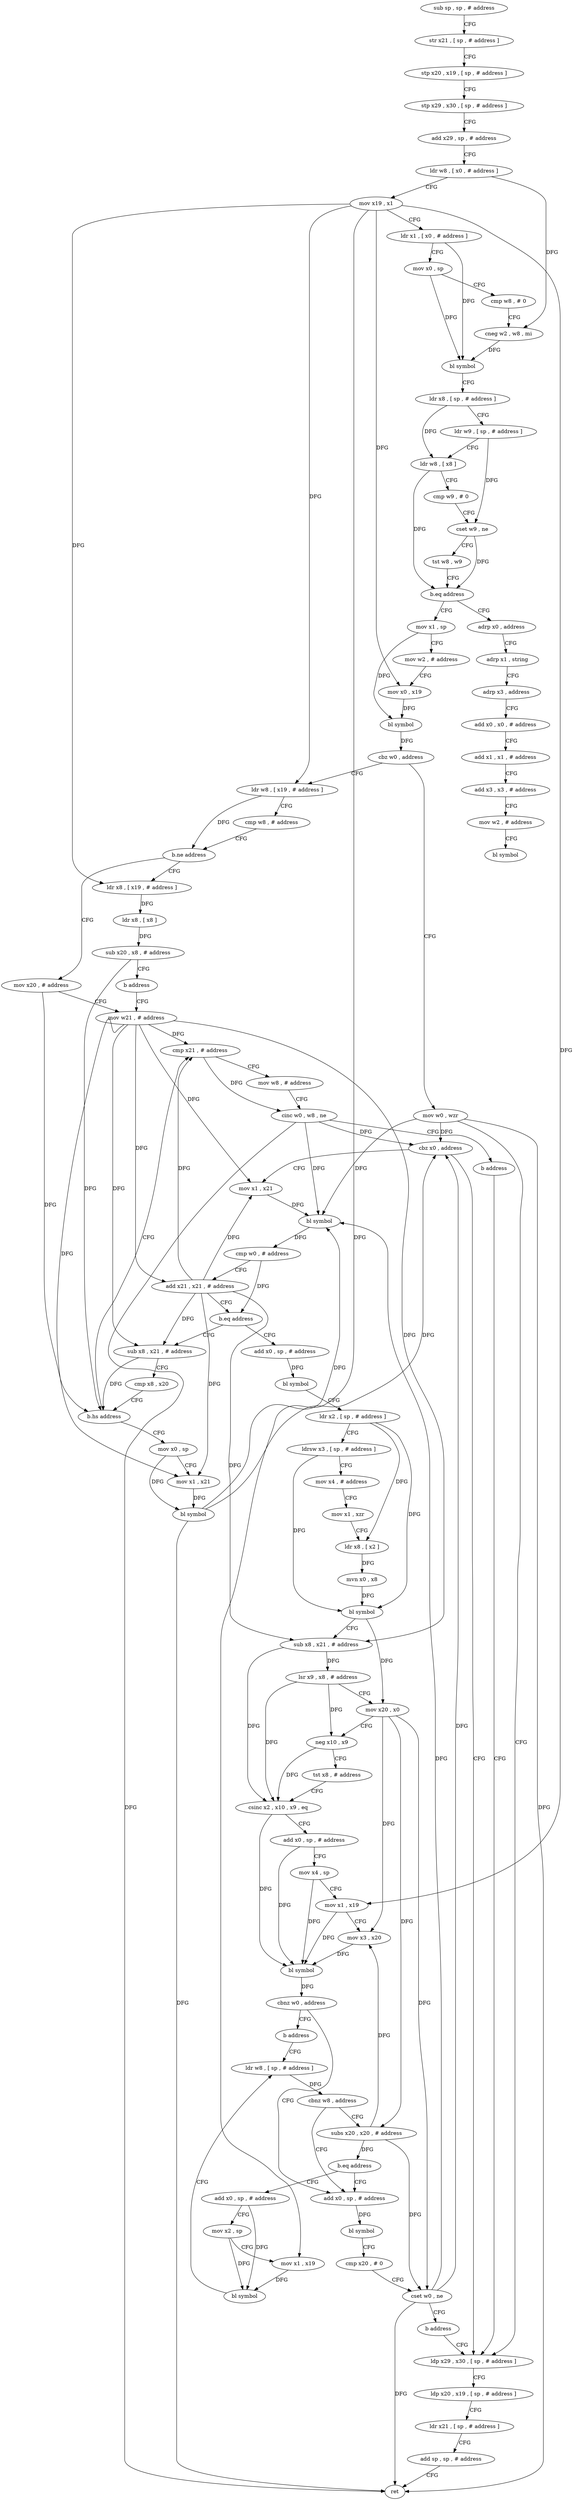 digraph "func" {
"4235796" [label = "sub sp , sp , # address" ]
"4235800" [label = "str x21 , [ sp , # address ]" ]
"4235804" [label = "stp x20 , x19 , [ sp , # address ]" ]
"4235808" [label = "stp x29 , x30 , [ sp , # address ]" ]
"4235812" [label = "add x29 , sp , # address" ]
"4235816" [label = "ldr w8 , [ x0 , # address ]" ]
"4235820" [label = "mov x19 , x1" ]
"4235824" [label = "ldr x1 , [ x0 , # address ]" ]
"4235828" [label = "mov x0 , sp" ]
"4235832" [label = "cmp w8 , # 0" ]
"4235836" [label = "cneg w2 , w8 , mi" ]
"4235840" [label = "bl symbol" ]
"4235844" [label = "ldr x8 , [ sp , # address ]" ]
"4235848" [label = "ldr w9 , [ sp , # address ]" ]
"4235852" [label = "ldr w8 , [ x8 ]" ]
"4235856" [label = "cmp w9 , # 0" ]
"4235860" [label = "cset w9 , ne" ]
"4235864" [label = "tst w8 , w9" ]
"4235868" [label = "b.eq address" ]
"4236156" [label = "adrp x0 , address" ]
"4235872" [label = "mov x1 , sp" ]
"4236160" [label = "adrp x1 , string" ]
"4236164" [label = "adrp x3 , address" ]
"4236168" [label = "add x0 , x0 , # address" ]
"4236172" [label = "add x1 , x1 , # address" ]
"4236176" [label = "add x3 , x3 , # address" ]
"4236180" [label = "mov w2 , # address" ]
"4236184" [label = "bl symbol" ]
"4235876" [label = "mov w2 , # address" ]
"4235880" [label = "mov x0 , x19" ]
"4235884" [label = "bl symbol" ]
"4235888" [label = "cbz w0 , address" ]
"4235916" [label = "ldr w8 , [ x19 , # address ]" ]
"4235892" [label = "mov w0 , wzr" ]
"4235920" [label = "cmp w8 , # address" ]
"4235924" [label = "b.ne address" ]
"4235944" [label = "mov x20 , # address" ]
"4235928" [label = "ldr x8 , [ x19 , # address ]" ]
"4235896" [label = "ldp x29 , x30 , [ sp , # address ]" ]
"4235948" [label = "mov w21 , # address" ]
"4235932" [label = "ldr x8 , [ x8 ]" ]
"4235936" [label = "sub x20 , x8 , # address" ]
"4235940" [label = "b address" ]
"4236140" [label = "cmp x21 , # address" ]
"4236144" [label = "mov w8 , # address" ]
"4236148" [label = "cinc w0 , w8 , ne" ]
"4236152" [label = "b address" ]
"4235964" [label = "mov x0 , sp" ]
"4235968" [label = "mov x1 , x21" ]
"4235972" [label = "bl symbol" ]
"4235976" [label = "cbz x0 , address" ]
"4235980" [label = "mov x1 , x21" ]
"4235952" [label = "sub x8 , x21 , # address" ]
"4235900" [label = "ldp x20 , x19 , [ sp , # address ]" ]
"4235904" [label = "ldr x21 , [ sp , # address ]" ]
"4235908" [label = "add sp , sp , # address" ]
"4235912" [label = "ret" ]
"4235984" [label = "bl symbol" ]
"4235988" [label = "cmp w0 , # address" ]
"4235992" [label = "add x21 , x21 , # address" ]
"4235996" [label = "b.eq address" ]
"4236000" [label = "add x0 , sp , # address" ]
"4235956" [label = "cmp x8 , x20" ]
"4235960" [label = "b.hs address" ]
"4236004" [label = "bl symbol" ]
"4236008" [label = "ldr x2 , [ sp , # address ]" ]
"4236012" [label = "ldrsw x3 , [ sp , # address ]" ]
"4236016" [label = "mov x4 , # address" ]
"4236020" [label = "mov x1 , xzr" ]
"4236024" [label = "ldr x8 , [ x2 ]" ]
"4236028" [label = "mvn x0 , x8" ]
"4236032" [label = "bl symbol" ]
"4236036" [label = "sub x8 , x21 , # address" ]
"4236040" [label = "lsr x9 , x8 , # address" ]
"4236044" [label = "mov x20 , x0" ]
"4236048" [label = "neg x10 , x9" ]
"4236052" [label = "tst x8 , # address" ]
"4236056" [label = "csinc x2 , x10 , x9 , eq" ]
"4236060" [label = "add x0 , sp , # address" ]
"4236064" [label = "mov x4 , sp" ]
"4236068" [label = "mov x1 , x19" ]
"4236072" [label = "mov x3 , x20" ]
"4236076" [label = "bl symbol" ]
"4236080" [label = "cbnz w0 , address" ]
"4236120" [label = "add x0 , sp , # address" ]
"4236084" [label = "b address" ]
"4236124" [label = "bl symbol" ]
"4236128" [label = "cmp x20 , # 0" ]
"4236132" [label = "cset w0 , ne" ]
"4236136" [label = "b address" ]
"4236112" [label = "ldr w8 , [ sp , # address ]" ]
"4236116" [label = "cbnz w8 , address" ]
"4236088" [label = "subs x20 , x20 , # address" ]
"4236092" [label = "b.eq address" ]
"4236096" [label = "add x0 , sp , # address" ]
"4236100" [label = "mov x2 , sp" ]
"4236104" [label = "mov x1 , x19" ]
"4236108" [label = "bl symbol" ]
"4235796" -> "4235800" [ label = "CFG" ]
"4235800" -> "4235804" [ label = "CFG" ]
"4235804" -> "4235808" [ label = "CFG" ]
"4235808" -> "4235812" [ label = "CFG" ]
"4235812" -> "4235816" [ label = "CFG" ]
"4235816" -> "4235820" [ label = "CFG" ]
"4235816" -> "4235836" [ label = "DFG" ]
"4235820" -> "4235824" [ label = "CFG" ]
"4235820" -> "4235880" [ label = "DFG" ]
"4235820" -> "4235916" [ label = "DFG" ]
"4235820" -> "4235928" [ label = "DFG" ]
"4235820" -> "4236068" [ label = "DFG" ]
"4235820" -> "4236104" [ label = "DFG" ]
"4235824" -> "4235828" [ label = "CFG" ]
"4235824" -> "4235840" [ label = "DFG" ]
"4235828" -> "4235832" [ label = "CFG" ]
"4235828" -> "4235840" [ label = "DFG" ]
"4235832" -> "4235836" [ label = "CFG" ]
"4235836" -> "4235840" [ label = "DFG" ]
"4235840" -> "4235844" [ label = "CFG" ]
"4235844" -> "4235848" [ label = "CFG" ]
"4235844" -> "4235852" [ label = "DFG" ]
"4235848" -> "4235852" [ label = "CFG" ]
"4235848" -> "4235860" [ label = "DFG" ]
"4235852" -> "4235856" [ label = "CFG" ]
"4235852" -> "4235868" [ label = "DFG" ]
"4235856" -> "4235860" [ label = "CFG" ]
"4235860" -> "4235864" [ label = "CFG" ]
"4235860" -> "4235868" [ label = "DFG" ]
"4235864" -> "4235868" [ label = "CFG" ]
"4235868" -> "4236156" [ label = "CFG" ]
"4235868" -> "4235872" [ label = "CFG" ]
"4236156" -> "4236160" [ label = "CFG" ]
"4235872" -> "4235876" [ label = "CFG" ]
"4235872" -> "4235884" [ label = "DFG" ]
"4236160" -> "4236164" [ label = "CFG" ]
"4236164" -> "4236168" [ label = "CFG" ]
"4236168" -> "4236172" [ label = "CFG" ]
"4236172" -> "4236176" [ label = "CFG" ]
"4236176" -> "4236180" [ label = "CFG" ]
"4236180" -> "4236184" [ label = "CFG" ]
"4235876" -> "4235880" [ label = "CFG" ]
"4235880" -> "4235884" [ label = "DFG" ]
"4235884" -> "4235888" [ label = "DFG" ]
"4235888" -> "4235916" [ label = "CFG" ]
"4235888" -> "4235892" [ label = "CFG" ]
"4235916" -> "4235920" [ label = "CFG" ]
"4235916" -> "4235924" [ label = "DFG" ]
"4235892" -> "4235896" [ label = "CFG" ]
"4235892" -> "4235912" [ label = "DFG" ]
"4235892" -> "4235976" [ label = "DFG" ]
"4235892" -> "4235984" [ label = "DFG" ]
"4235920" -> "4235924" [ label = "CFG" ]
"4235924" -> "4235944" [ label = "CFG" ]
"4235924" -> "4235928" [ label = "CFG" ]
"4235944" -> "4235948" [ label = "CFG" ]
"4235944" -> "4235960" [ label = "DFG" ]
"4235928" -> "4235932" [ label = "DFG" ]
"4235896" -> "4235900" [ label = "CFG" ]
"4235948" -> "4235952" [ label = "DFG" ]
"4235948" -> "4236140" [ label = "DFG" ]
"4235948" -> "4235968" [ label = "DFG" ]
"4235948" -> "4235980" [ label = "DFG" ]
"4235948" -> "4235992" [ label = "DFG" ]
"4235948" -> "4236036" [ label = "DFG" ]
"4235932" -> "4235936" [ label = "DFG" ]
"4235936" -> "4235940" [ label = "CFG" ]
"4235936" -> "4235960" [ label = "DFG" ]
"4235940" -> "4235948" [ label = "CFG" ]
"4236140" -> "4236144" [ label = "CFG" ]
"4236140" -> "4236148" [ label = "DFG" ]
"4236144" -> "4236148" [ label = "CFG" ]
"4236148" -> "4236152" [ label = "CFG" ]
"4236148" -> "4235976" [ label = "DFG" ]
"4236148" -> "4235912" [ label = "DFG" ]
"4236148" -> "4235984" [ label = "DFG" ]
"4236152" -> "4235896" [ label = "CFG" ]
"4235964" -> "4235968" [ label = "CFG" ]
"4235964" -> "4235972" [ label = "DFG" ]
"4235968" -> "4235972" [ label = "DFG" ]
"4235972" -> "4235976" [ label = "DFG" ]
"4235972" -> "4235912" [ label = "DFG" ]
"4235972" -> "4235984" [ label = "DFG" ]
"4235976" -> "4235896" [ label = "CFG" ]
"4235976" -> "4235980" [ label = "CFG" ]
"4235980" -> "4235984" [ label = "DFG" ]
"4235952" -> "4235956" [ label = "CFG" ]
"4235952" -> "4235960" [ label = "DFG" ]
"4235900" -> "4235904" [ label = "CFG" ]
"4235904" -> "4235908" [ label = "CFG" ]
"4235908" -> "4235912" [ label = "CFG" ]
"4235984" -> "4235988" [ label = "DFG" ]
"4235988" -> "4235992" [ label = "CFG" ]
"4235988" -> "4235996" [ label = "DFG" ]
"4235992" -> "4235996" [ label = "CFG" ]
"4235992" -> "4235952" [ label = "DFG" ]
"4235992" -> "4236140" [ label = "DFG" ]
"4235992" -> "4235968" [ label = "DFG" ]
"4235992" -> "4235980" [ label = "DFG" ]
"4235992" -> "4236036" [ label = "DFG" ]
"4235996" -> "4235952" [ label = "CFG" ]
"4235996" -> "4236000" [ label = "CFG" ]
"4236000" -> "4236004" [ label = "DFG" ]
"4235956" -> "4235960" [ label = "CFG" ]
"4235960" -> "4236140" [ label = "CFG" ]
"4235960" -> "4235964" [ label = "CFG" ]
"4236004" -> "4236008" [ label = "CFG" ]
"4236008" -> "4236012" [ label = "CFG" ]
"4236008" -> "4236024" [ label = "DFG" ]
"4236008" -> "4236032" [ label = "DFG" ]
"4236012" -> "4236016" [ label = "CFG" ]
"4236012" -> "4236032" [ label = "DFG" ]
"4236016" -> "4236020" [ label = "CFG" ]
"4236020" -> "4236024" [ label = "CFG" ]
"4236024" -> "4236028" [ label = "DFG" ]
"4236028" -> "4236032" [ label = "DFG" ]
"4236032" -> "4236036" [ label = "CFG" ]
"4236032" -> "4236044" [ label = "DFG" ]
"4236036" -> "4236040" [ label = "DFG" ]
"4236036" -> "4236056" [ label = "DFG" ]
"4236040" -> "4236044" [ label = "CFG" ]
"4236040" -> "4236048" [ label = "DFG" ]
"4236040" -> "4236056" [ label = "DFG" ]
"4236044" -> "4236048" [ label = "CFG" ]
"4236044" -> "4236072" [ label = "DFG" ]
"4236044" -> "4236132" [ label = "DFG" ]
"4236044" -> "4236088" [ label = "DFG" ]
"4236048" -> "4236052" [ label = "CFG" ]
"4236048" -> "4236056" [ label = "DFG" ]
"4236052" -> "4236056" [ label = "CFG" ]
"4236056" -> "4236060" [ label = "CFG" ]
"4236056" -> "4236076" [ label = "DFG" ]
"4236060" -> "4236064" [ label = "CFG" ]
"4236060" -> "4236076" [ label = "DFG" ]
"4236064" -> "4236068" [ label = "CFG" ]
"4236064" -> "4236076" [ label = "DFG" ]
"4236068" -> "4236072" [ label = "CFG" ]
"4236068" -> "4236076" [ label = "DFG" ]
"4236072" -> "4236076" [ label = "DFG" ]
"4236076" -> "4236080" [ label = "DFG" ]
"4236080" -> "4236120" [ label = "CFG" ]
"4236080" -> "4236084" [ label = "CFG" ]
"4236120" -> "4236124" [ label = "DFG" ]
"4236084" -> "4236112" [ label = "CFG" ]
"4236124" -> "4236128" [ label = "CFG" ]
"4236128" -> "4236132" [ label = "CFG" ]
"4236132" -> "4236136" [ label = "CFG" ]
"4236132" -> "4235976" [ label = "DFG" ]
"4236132" -> "4235912" [ label = "DFG" ]
"4236132" -> "4235984" [ label = "DFG" ]
"4236136" -> "4235896" [ label = "CFG" ]
"4236112" -> "4236116" [ label = "DFG" ]
"4236116" -> "4236088" [ label = "CFG" ]
"4236116" -> "4236120" [ label = "CFG" ]
"4236088" -> "4236092" [ label = "DFG" ]
"4236088" -> "4236072" [ label = "DFG" ]
"4236088" -> "4236132" [ label = "DFG" ]
"4236092" -> "4236120" [ label = "CFG" ]
"4236092" -> "4236096" [ label = "CFG" ]
"4236096" -> "4236100" [ label = "CFG" ]
"4236096" -> "4236108" [ label = "DFG" ]
"4236100" -> "4236104" [ label = "CFG" ]
"4236100" -> "4236108" [ label = "DFG" ]
"4236104" -> "4236108" [ label = "DFG" ]
"4236108" -> "4236112" [ label = "CFG" ]
}
